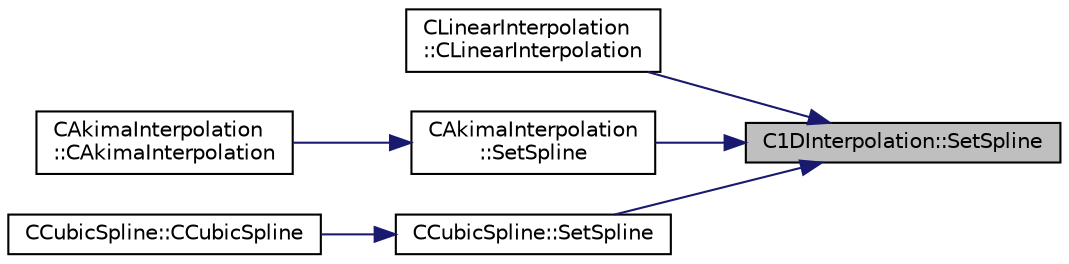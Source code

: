 digraph "C1DInterpolation::SetSpline"
{
 // LATEX_PDF_SIZE
  edge [fontname="Helvetica",fontsize="10",labelfontname="Helvetica",labelfontsize="10"];
  node [fontname="Helvetica",fontsize="10",shape=record];
  rankdir="RL";
  Node1 [label="C1DInterpolation::SetSpline",height=0.2,width=0.4,color="black", fillcolor="grey75", style="filled", fontcolor="black",tooltip="Virtual method for setting the coefficients of the respective spline."];
  Node1 -> Node2 [dir="back",color="midnightblue",fontsize="10",style="solid",fontname="Helvetica"];
  Node2 [label="CLinearInterpolation\l::CLinearInterpolation",height=0.2,width=0.4,color="black", fillcolor="white", style="filled",URL="$classCLinearInterpolation.html#a9e192d9a8b0849106698acb6d75f4ced",tooltip="Constructor of the CLinearInterpolation class."];
  Node1 -> Node3 [dir="back",color="midnightblue",fontsize="10",style="solid",fontname="Helvetica"];
  Node3 [label="CAkimaInterpolation\l::SetSpline",height=0.2,width=0.4,color="black", fillcolor="white", style="filled",URL="$classCAkimaInterpolation.html#afe4f9df5711058c4f12e7d1b6bcf2646",tooltip="Build the spline."];
  Node3 -> Node4 [dir="back",color="midnightblue",fontsize="10",style="solid",fontname="Helvetica"];
  Node4 [label="CAkimaInterpolation\l::CAkimaInterpolation",height=0.2,width=0.4,color="black", fillcolor="white", style="filled",URL="$classCAkimaInterpolation.html#a41f0cf7fa94a484a8fd0162b1f6c3df9",tooltip="Constructor of the CAkimaInterpolation class."];
  Node1 -> Node5 [dir="back",color="midnightblue",fontsize="10",style="solid",fontname="Helvetica"];
  Node5 [label="CCubicSpline::SetSpline",height=0.2,width=0.4,color="black", fillcolor="white", style="filled",URL="$classCCubicSpline.html#adebd09a8541c796bef56126c6dac8217",tooltip="Build the spline."];
  Node5 -> Node6 [dir="back",color="midnightblue",fontsize="10",style="solid",fontname="Helvetica"];
  Node6 [label="CCubicSpline::CCubicSpline",height=0.2,width=0.4,color="black", fillcolor="white", style="filled",URL="$classCCubicSpline.html#a54563f11c26c56e03c2eb1a792fce067",tooltip="Constructor of the CCubicSpline class (defaults to natural spline)."];
}
